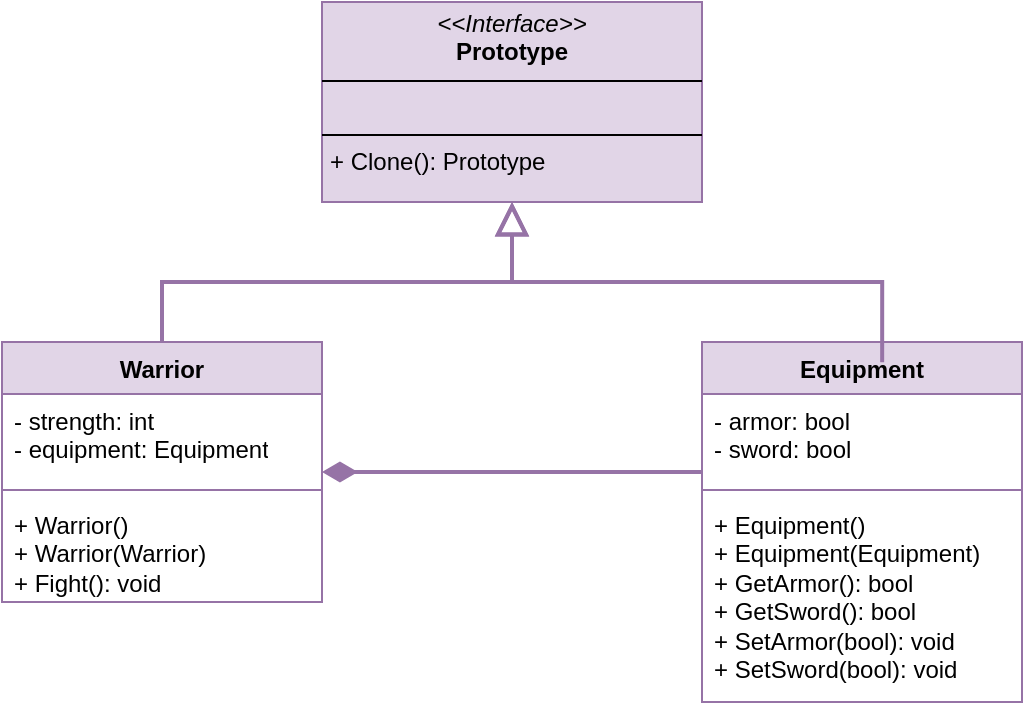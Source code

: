 <mxfile version="26.0.6">
  <diagram name="1 oldal" id="9IfbPJ1KE9Iqe-RWQSzt">
    <mxGraphModel dx="875" dy="464" grid="1" gridSize="10" guides="1" tooltips="1" connect="1" arrows="1" fold="1" page="1" pageScale="1" pageWidth="827" pageHeight="1169" math="0" shadow="0">
      <root>
        <mxCell id="0" />
        <mxCell id="1" parent="0" />
        <mxCell id="JmhSDdS570WcUHoYAE4e-1" value="&lt;p style=&quot;margin:0px;margin-top:4px;text-align:center;&quot;&gt;&lt;i&gt;&amp;lt;&amp;lt;Interface&amp;gt;&amp;gt;&lt;/i&gt;&lt;br&gt;&lt;b&gt;Prototype&lt;/b&gt;&lt;/p&gt;&lt;hr size=&quot;1&quot; style=&quot;border-style:solid;&quot;&gt;&lt;p style=&quot;margin:0px;margin-left:4px;&quot;&gt;&amp;nbsp;&lt;/p&gt;&lt;hr size=&quot;1&quot; style=&quot;border-style:solid;&quot;&gt;&lt;p style=&quot;margin:0px;margin-left:4px;&quot;&gt;+ Clone(): Prototype&lt;/p&gt;" style="verticalAlign=top;align=left;overflow=fill;html=1;whiteSpace=wrap;fillColor=#e1d5e7;strokeColor=#9673a6;" vertex="1" parent="1">
          <mxGeometry x="200" y="100" width="190" height="100" as="geometry" />
        </mxCell>
        <mxCell id="JmhSDdS570WcUHoYAE4e-10" style="edgeStyle=orthogonalEdgeStyle;rounded=0;orthogonalLoop=1;jettySize=auto;html=1;fillColor=#e1d5e7;strokeColor=#9673a6;endSize=12;strokeWidth=2;endArrow=diamondThin;endFill=1;" edge="1" parent="1" source="JmhSDdS570WcUHoYAE4e-6" target="JmhSDdS570WcUHoYAE4e-2">
          <mxGeometry relative="1" as="geometry">
            <mxPoint x="310" y="420" as="targetPoint" />
            <Array as="points">
              <mxPoint x="340" y="335" />
              <mxPoint x="340" y="335" />
            </Array>
          </mxGeometry>
        </mxCell>
        <mxCell id="JmhSDdS570WcUHoYAE4e-11" style="edgeStyle=orthogonalEdgeStyle;rounded=0;orthogonalLoop=1;jettySize=auto;html=1;fillColor=#e1d5e7;strokeColor=#9673a6;endArrow=block;endFill=0;endSize=12;strokeWidth=2;" edge="1" parent="1" source="JmhSDdS570WcUHoYAE4e-2" target="JmhSDdS570WcUHoYAE4e-1">
          <mxGeometry relative="1" as="geometry" />
        </mxCell>
        <mxCell id="JmhSDdS570WcUHoYAE4e-2" value="Warrior" style="swimlane;fontStyle=1;align=center;verticalAlign=top;childLayout=stackLayout;horizontal=1;startSize=26;horizontalStack=0;resizeParent=1;resizeParentMax=0;resizeLast=0;collapsible=1;marginBottom=0;whiteSpace=wrap;html=1;fillColor=#e1d5e7;strokeColor=#9673a6;" vertex="1" parent="1">
          <mxGeometry x="40" y="270" width="160" height="130" as="geometry" />
        </mxCell>
        <mxCell id="JmhSDdS570WcUHoYAE4e-3" value="- strength: int&lt;div&gt;- equipment: Equipment&lt;/div&gt;" style="text;strokeColor=none;fillColor=none;align=left;verticalAlign=top;spacingLeft=4;spacingRight=4;overflow=hidden;rotatable=0;points=[[0,0.5],[1,0.5]];portConstraint=eastwest;whiteSpace=wrap;html=1;" vertex="1" parent="JmhSDdS570WcUHoYAE4e-2">
          <mxGeometry y="26" width="160" height="44" as="geometry" />
        </mxCell>
        <mxCell id="JmhSDdS570WcUHoYAE4e-4" value="" style="line;strokeWidth=1;fillColor=none;align=left;verticalAlign=middle;spacingTop=-1;spacingLeft=3;spacingRight=3;rotatable=0;labelPosition=right;points=[];portConstraint=eastwest;strokeColor=inherit;" vertex="1" parent="JmhSDdS570WcUHoYAE4e-2">
          <mxGeometry y="70" width="160" height="8" as="geometry" />
        </mxCell>
        <mxCell id="JmhSDdS570WcUHoYAE4e-5" value="+ Warrior()&lt;div&gt;+ Warrior(Warrior)&lt;/div&gt;&lt;div&gt;+ Fight(): void&lt;/div&gt;" style="text;strokeColor=none;fillColor=none;align=left;verticalAlign=top;spacingLeft=4;spacingRight=4;overflow=hidden;rotatable=0;points=[[0,0.5],[1,0.5]];portConstraint=eastwest;whiteSpace=wrap;html=1;" vertex="1" parent="JmhSDdS570WcUHoYAE4e-2">
          <mxGeometry y="78" width="160" height="52" as="geometry" />
        </mxCell>
        <mxCell id="JmhSDdS570WcUHoYAE4e-6" value="Equipment" style="swimlane;fontStyle=1;align=center;verticalAlign=top;childLayout=stackLayout;horizontal=1;startSize=26;horizontalStack=0;resizeParent=1;resizeParentMax=0;resizeLast=0;collapsible=1;marginBottom=0;whiteSpace=wrap;html=1;fillColor=#e1d5e7;strokeColor=#9673a6;" vertex="1" parent="1">
          <mxGeometry x="390" y="270" width="160" height="180" as="geometry" />
        </mxCell>
        <mxCell id="JmhSDdS570WcUHoYAE4e-7" value="- armor: bool&lt;div&gt;- sword: bool&lt;/div&gt;" style="text;strokeColor=none;fillColor=none;align=left;verticalAlign=top;spacingLeft=4;spacingRight=4;overflow=hidden;rotatable=0;points=[[0,0.5],[1,0.5]];portConstraint=eastwest;whiteSpace=wrap;html=1;" vertex="1" parent="JmhSDdS570WcUHoYAE4e-6">
          <mxGeometry y="26" width="160" height="44" as="geometry" />
        </mxCell>
        <mxCell id="JmhSDdS570WcUHoYAE4e-8" value="" style="line;strokeWidth=1;fillColor=none;align=left;verticalAlign=middle;spacingTop=-1;spacingLeft=3;spacingRight=3;rotatable=0;labelPosition=right;points=[];portConstraint=eastwest;strokeColor=inherit;" vertex="1" parent="JmhSDdS570WcUHoYAE4e-6">
          <mxGeometry y="70" width="160" height="8" as="geometry" />
        </mxCell>
        <mxCell id="JmhSDdS570WcUHoYAE4e-9" value="+ Equipment()&lt;div&gt;+ Equipment(Equipment)&lt;/div&gt;&lt;div&gt;+ GetArmor(): bool&lt;/div&gt;&lt;div&gt;+ GetSword(): bool&lt;/div&gt;&lt;div&gt;+ SetArmor(bool): void&lt;/div&gt;&lt;div&gt;+ SetSword(bool): void&lt;/div&gt;" style="text;strokeColor=none;fillColor=none;align=left;verticalAlign=top;spacingLeft=4;spacingRight=4;overflow=hidden;rotatable=0;points=[[0,0.5],[1,0.5]];portConstraint=eastwest;whiteSpace=wrap;html=1;" vertex="1" parent="JmhSDdS570WcUHoYAE4e-6">
          <mxGeometry y="78" width="160" height="102" as="geometry" />
        </mxCell>
        <mxCell id="JmhSDdS570WcUHoYAE4e-12" style="edgeStyle=orthogonalEdgeStyle;rounded=0;orthogonalLoop=1;jettySize=auto;html=1;fillColor=#e1d5e7;strokeColor=#9673a6;endArrow=block;endFill=0;endSize=12;strokeWidth=2;exitX=0.563;exitY=0.056;exitDx=0;exitDy=0;exitPerimeter=0;" edge="1" parent="1" source="JmhSDdS570WcUHoYAE4e-6" target="JmhSDdS570WcUHoYAE4e-1">
          <mxGeometry relative="1" as="geometry">
            <mxPoint x="130" y="280" as="sourcePoint" />
            <mxPoint x="305" y="210" as="targetPoint" />
          </mxGeometry>
        </mxCell>
      </root>
    </mxGraphModel>
  </diagram>
</mxfile>
